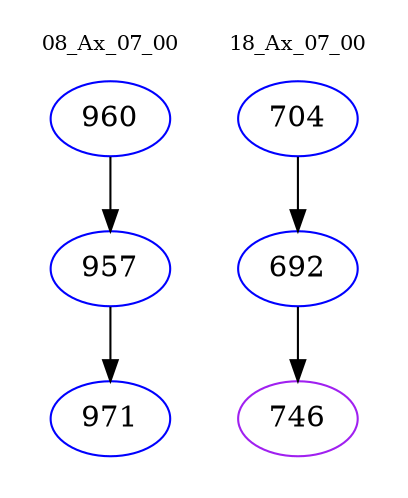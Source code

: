 digraph{
subgraph cluster_0 {
color = white
label = "08_Ax_07_00";
fontsize=10;
T0_960 [label="960", color="blue"]
T0_960 -> T0_957 [color="black"]
T0_957 [label="957", color="blue"]
T0_957 -> T0_971 [color="black"]
T0_971 [label="971", color="blue"]
}
subgraph cluster_1 {
color = white
label = "18_Ax_07_00";
fontsize=10;
T1_704 [label="704", color="blue"]
T1_704 -> T1_692 [color="black"]
T1_692 [label="692", color="blue"]
T1_692 -> T1_746 [color="black"]
T1_746 [label="746", color="purple"]
}
}
